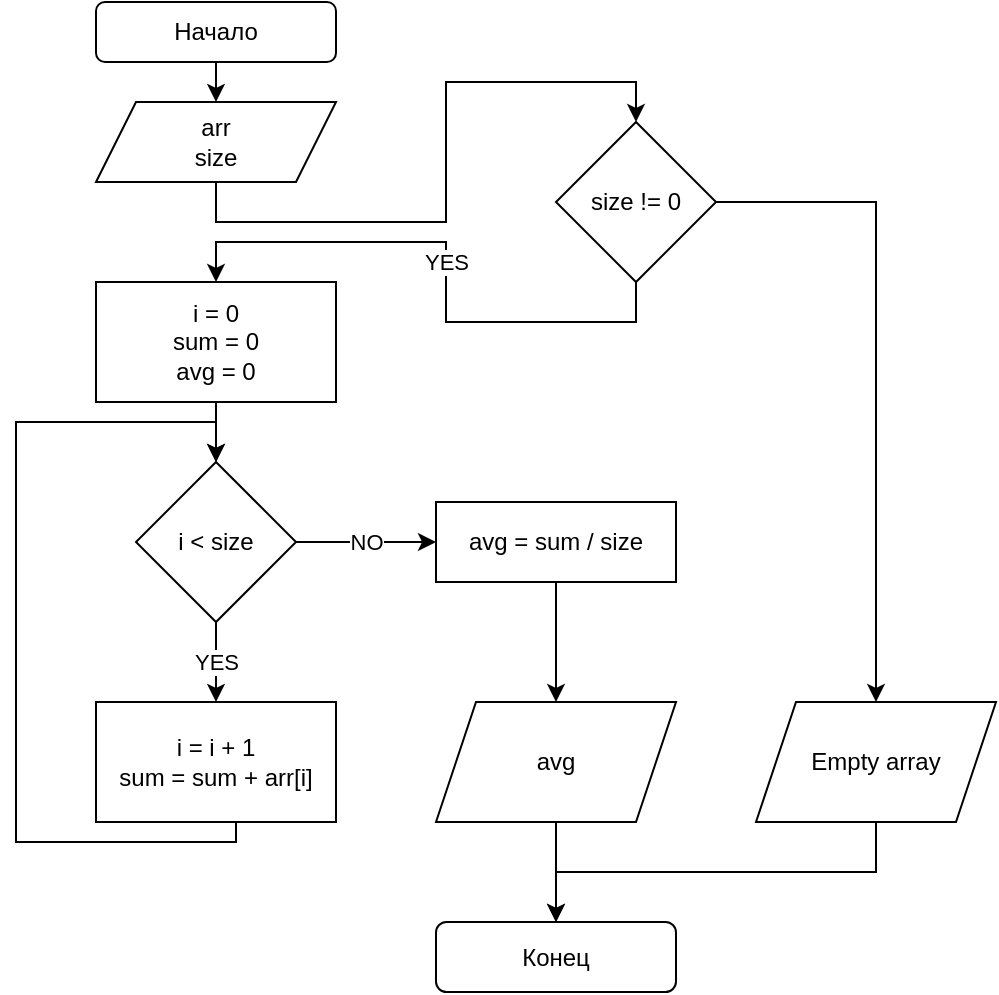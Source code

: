 <mxfile version="21.3.2" type="device">
  <diagram name="Page-1" id="G31c2uQ5Gc4XUBU4Gcc3">
    <mxGraphModel dx="954" dy="648" grid="1" gridSize="10" guides="1" tooltips="1" connect="1" arrows="1" fold="1" page="1" pageScale="1" pageWidth="827" pageHeight="1169" math="0" shadow="0">
      <root>
        <mxCell id="0" />
        <mxCell id="1" parent="0" />
        <mxCell id="BmeZAI3h6JkE_a3gq7JH-9" style="edgeStyle=orthogonalEdgeStyle;rounded=0;orthogonalLoop=1;jettySize=auto;html=1;exitX=0.5;exitY=1;exitDx=0;exitDy=0;entryX=0.5;entryY=0;entryDx=0;entryDy=0;" edge="1" parent="1" source="BmeZAI3h6JkE_a3gq7JH-1" target="BmeZAI3h6JkE_a3gq7JH-3">
          <mxGeometry relative="1" as="geometry" />
        </mxCell>
        <mxCell id="BmeZAI3h6JkE_a3gq7JH-1" value="Начало" style="rounded=1;whiteSpace=wrap;html=1;" vertex="1" parent="1">
          <mxGeometry x="320" y="40" width="120" height="30" as="geometry" />
        </mxCell>
        <mxCell id="BmeZAI3h6JkE_a3gq7JH-2" value="Конец" style="rounded=1;whiteSpace=wrap;html=1;" vertex="1" parent="1">
          <mxGeometry x="490" y="500" width="120" height="35" as="geometry" />
        </mxCell>
        <mxCell id="BmeZAI3h6JkE_a3gq7JH-10" style="edgeStyle=orthogonalEdgeStyle;rounded=0;orthogonalLoop=1;jettySize=auto;html=1;exitX=0.5;exitY=1;exitDx=0;exitDy=0;entryX=0.5;entryY=0;entryDx=0;entryDy=0;" edge="1" parent="1" source="BmeZAI3h6JkE_a3gq7JH-3" target="BmeZAI3h6JkE_a3gq7JH-13">
          <mxGeometry relative="1" as="geometry">
            <Array as="points">
              <mxPoint x="380" y="150" />
              <mxPoint x="495" y="150" />
              <mxPoint x="495" y="80" />
              <mxPoint x="590" y="80" />
            </Array>
          </mxGeometry>
        </mxCell>
        <mxCell id="BmeZAI3h6JkE_a3gq7JH-3" value="arr&lt;br&gt;size" style="shape=parallelogram;perimeter=parallelogramPerimeter;whiteSpace=wrap;html=1;fixedSize=1;" vertex="1" parent="1">
          <mxGeometry x="320" y="90" width="120" height="40" as="geometry" />
        </mxCell>
        <mxCell id="BmeZAI3h6JkE_a3gq7JH-4" style="edgeStyle=orthogonalEdgeStyle;rounded=0;orthogonalLoop=1;jettySize=auto;html=1;exitX=0.5;exitY=1;exitDx=0;exitDy=0;" edge="1" parent="1" source="BmeZAI3h6JkE_a3gq7JH-3" target="BmeZAI3h6JkE_a3gq7JH-3">
          <mxGeometry relative="1" as="geometry" />
        </mxCell>
        <mxCell id="BmeZAI3h6JkE_a3gq7JH-11" style="edgeStyle=orthogonalEdgeStyle;rounded=0;orthogonalLoop=1;jettySize=auto;html=1;exitX=0.5;exitY=1;exitDx=0;exitDy=0;entryX=0.5;entryY=0;entryDx=0;entryDy=0;" edge="1" parent="1" source="BmeZAI3h6JkE_a3gq7JH-5" target="BmeZAI3h6JkE_a3gq7JH-6">
          <mxGeometry relative="1" as="geometry" />
        </mxCell>
        <mxCell id="BmeZAI3h6JkE_a3gq7JH-5" value="i = 0&lt;br&gt;sum = 0&lt;br&gt;avg = 0" style="rounded=0;whiteSpace=wrap;html=1;" vertex="1" parent="1">
          <mxGeometry x="320" y="180" width="120" height="60" as="geometry" />
        </mxCell>
        <mxCell id="BmeZAI3h6JkE_a3gq7JH-12" value="YES" style="edgeStyle=orthogonalEdgeStyle;rounded=0;orthogonalLoop=1;jettySize=auto;html=1;exitX=0.5;exitY=1;exitDx=0;exitDy=0;entryX=0.5;entryY=0;entryDx=0;entryDy=0;" edge="1" parent="1" source="BmeZAI3h6JkE_a3gq7JH-6" target="BmeZAI3h6JkE_a3gq7JH-7">
          <mxGeometry relative="1" as="geometry" />
        </mxCell>
        <mxCell id="BmeZAI3h6JkE_a3gq7JH-18" value="NO" style="edgeStyle=orthogonalEdgeStyle;rounded=0;orthogonalLoop=1;jettySize=auto;html=1;exitX=1;exitY=0.5;exitDx=0;exitDy=0;entryX=0;entryY=0.5;entryDx=0;entryDy=0;" edge="1" parent="1" source="BmeZAI3h6JkE_a3gq7JH-6" target="BmeZAI3h6JkE_a3gq7JH-17">
          <mxGeometry relative="1" as="geometry" />
        </mxCell>
        <mxCell id="BmeZAI3h6JkE_a3gq7JH-6" value="i &amp;lt; size" style="rhombus;whiteSpace=wrap;html=1;" vertex="1" parent="1">
          <mxGeometry x="340" y="270" width="80" height="80" as="geometry" />
        </mxCell>
        <mxCell id="BmeZAI3h6JkE_a3gq7JH-8" style="edgeStyle=orthogonalEdgeStyle;rounded=0;orthogonalLoop=1;jettySize=auto;html=1;exitX=0.5;exitY=1;exitDx=0;exitDy=0;entryX=0.5;entryY=0;entryDx=0;entryDy=0;" edge="1" parent="1" source="BmeZAI3h6JkE_a3gq7JH-7" target="BmeZAI3h6JkE_a3gq7JH-6">
          <mxGeometry relative="1" as="geometry">
            <Array as="points">
              <mxPoint x="390" y="460" />
              <mxPoint x="280" y="460" />
              <mxPoint x="280" y="250" />
              <mxPoint x="380" y="250" />
            </Array>
          </mxGeometry>
        </mxCell>
        <mxCell id="BmeZAI3h6JkE_a3gq7JH-7" value="i = i + 1&lt;br&gt;sum = sum + arr[i]" style="rounded=0;whiteSpace=wrap;html=1;" vertex="1" parent="1">
          <mxGeometry x="320" y="390" width="120" height="60" as="geometry" />
        </mxCell>
        <mxCell id="BmeZAI3h6JkE_a3gq7JH-14" value="YES" style="edgeStyle=orthogonalEdgeStyle;rounded=0;orthogonalLoop=1;jettySize=auto;html=1;exitX=0.5;exitY=1;exitDx=0;exitDy=0;entryX=0.5;entryY=0;entryDx=0;entryDy=0;" edge="1" parent="1" source="BmeZAI3h6JkE_a3gq7JH-13" target="BmeZAI3h6JkE_a3gq7JH-5">
          <mxGeometry relative="1" as="geometry" />
        </mxCell>
        <mxCell id="BmeZAI3h6JkE_a3gq7JH-16" style="edgeStyle=orthogonalEdgeStyle;rounded=0;orthogonalLoop=1;jettySize=auto;html=1;exitX=1;exitY=0.5;exitDx=0;exitDy=0;entryX=0.5;entryY=0;entryDx=0;entryDy=0;" edge="1" parent="1" source="BmeZAI3h6JkE_a3gq7JH-13" target="BmeZAI3h6JkE_a3gq7JH-15">
          <mxGeometry relative="1" as="geometry" />
        </mxCell>
        <mxCell id="BmeZAI3h6JkE_a3gq7JH-13" value="size != 0" style="rhombus;whiteSpace=wrap;html=1;" vertex="1" parent="1">
          <mxGeometry x="550" y="100" width="80" height="80" as="geometry" />
        </mxCell>
        <mxCell id="BmeZAI3h6JkE_a3gq7JH-22" style="edgeStyle=orthogonalEdgeStyle;rounded=0;orthogonalLoop=1;jettySize=auto;html=1;exitX=0.5;exitY=1;exitDx=0;exitDy=0;entryX=0.5;entryY=0;entryDx=0;entryDy=0;" edge="1" parent="1" source="BmeZAI3h6JkE_a3gq7JH-15" target="BmeZAI3h6JkE_a3gq7JH-2">
          <mxGeometry relative="1" as="geometry" />
        </mxCell>
        <mxCell id="BmeZAI3h6JkE_a3gq7JH-15" value="Empty array" style="shape=parallelogram;perimeter=parallelogramPerimeter;whiteSpace=wrap;html=1;fixedSize=1;" vertex="1" parent="1">
          <mxGeometry x="650" y="390" width="120" height="60" as="geometry" />
        </mxCell>
        <mxCell id="BmeZAI3h6JkE_a3gq7JH-20" style="edgeStyle=orthogonalEdgeStyle;rounded=0;orthogonalLoop=1;jettySize=auto;html=1;exitX=0.5;exitY=1;exitDx=0;exitDy=0;" edge="1" parent="1" source="BmeZAI3h6JkE_a3gq7JH-17" target="BmeZAI3h6JkE_a3gq7JH-19">
          <mxGeometry relative="1" as="geometry" />
        </mxCell>
        <mxCell id="BmeZAI3h6JkE_a3gq7JH-17" value="avg = sum / size" style="rounded=0;whiteSpace=wrap;html=1;" vertex="1" parent="1">
          <mxGeometry x="490" y="290" width="120" height="40" as="geometry" />
        </mxCell>
        <mxCell id="BmeZAI3h6JkE_a3gq7JH-21" style="edgeStyle=orthogonalEdgeStyle;rounded=0;orthogonalLoop=1;jettySize=auto;html=1;exitX=0.5;exitY=1;exitDx=0;exitDy=0;entryX=0.5;entryY=0;entryDx=0;entryDy=0;" edge="1" parent="1" source="BmeZAI3h6JkE_a3gq7JH-19" target="BmeZAI3h6JkE_a3gq7JH-2">
          <mxGeometry relative="1" as="geometry" />
        </mxCell>
        <mxCell id="BmeZAI3h6JkE_a3gq7JH-19" value="avg" style="shape=parallelogram;perimeter=parallelogramPerimeter;whiteSpace=wrap;html=1;fixedSize=1;" vertex="1" parent="1">
          <mxGeometry x="490" y="390" width="120" height="60" as="geometry" />
        </mxCell>
      </root>
    </mxGraphModel>
  </diagram>
</mxfile>
